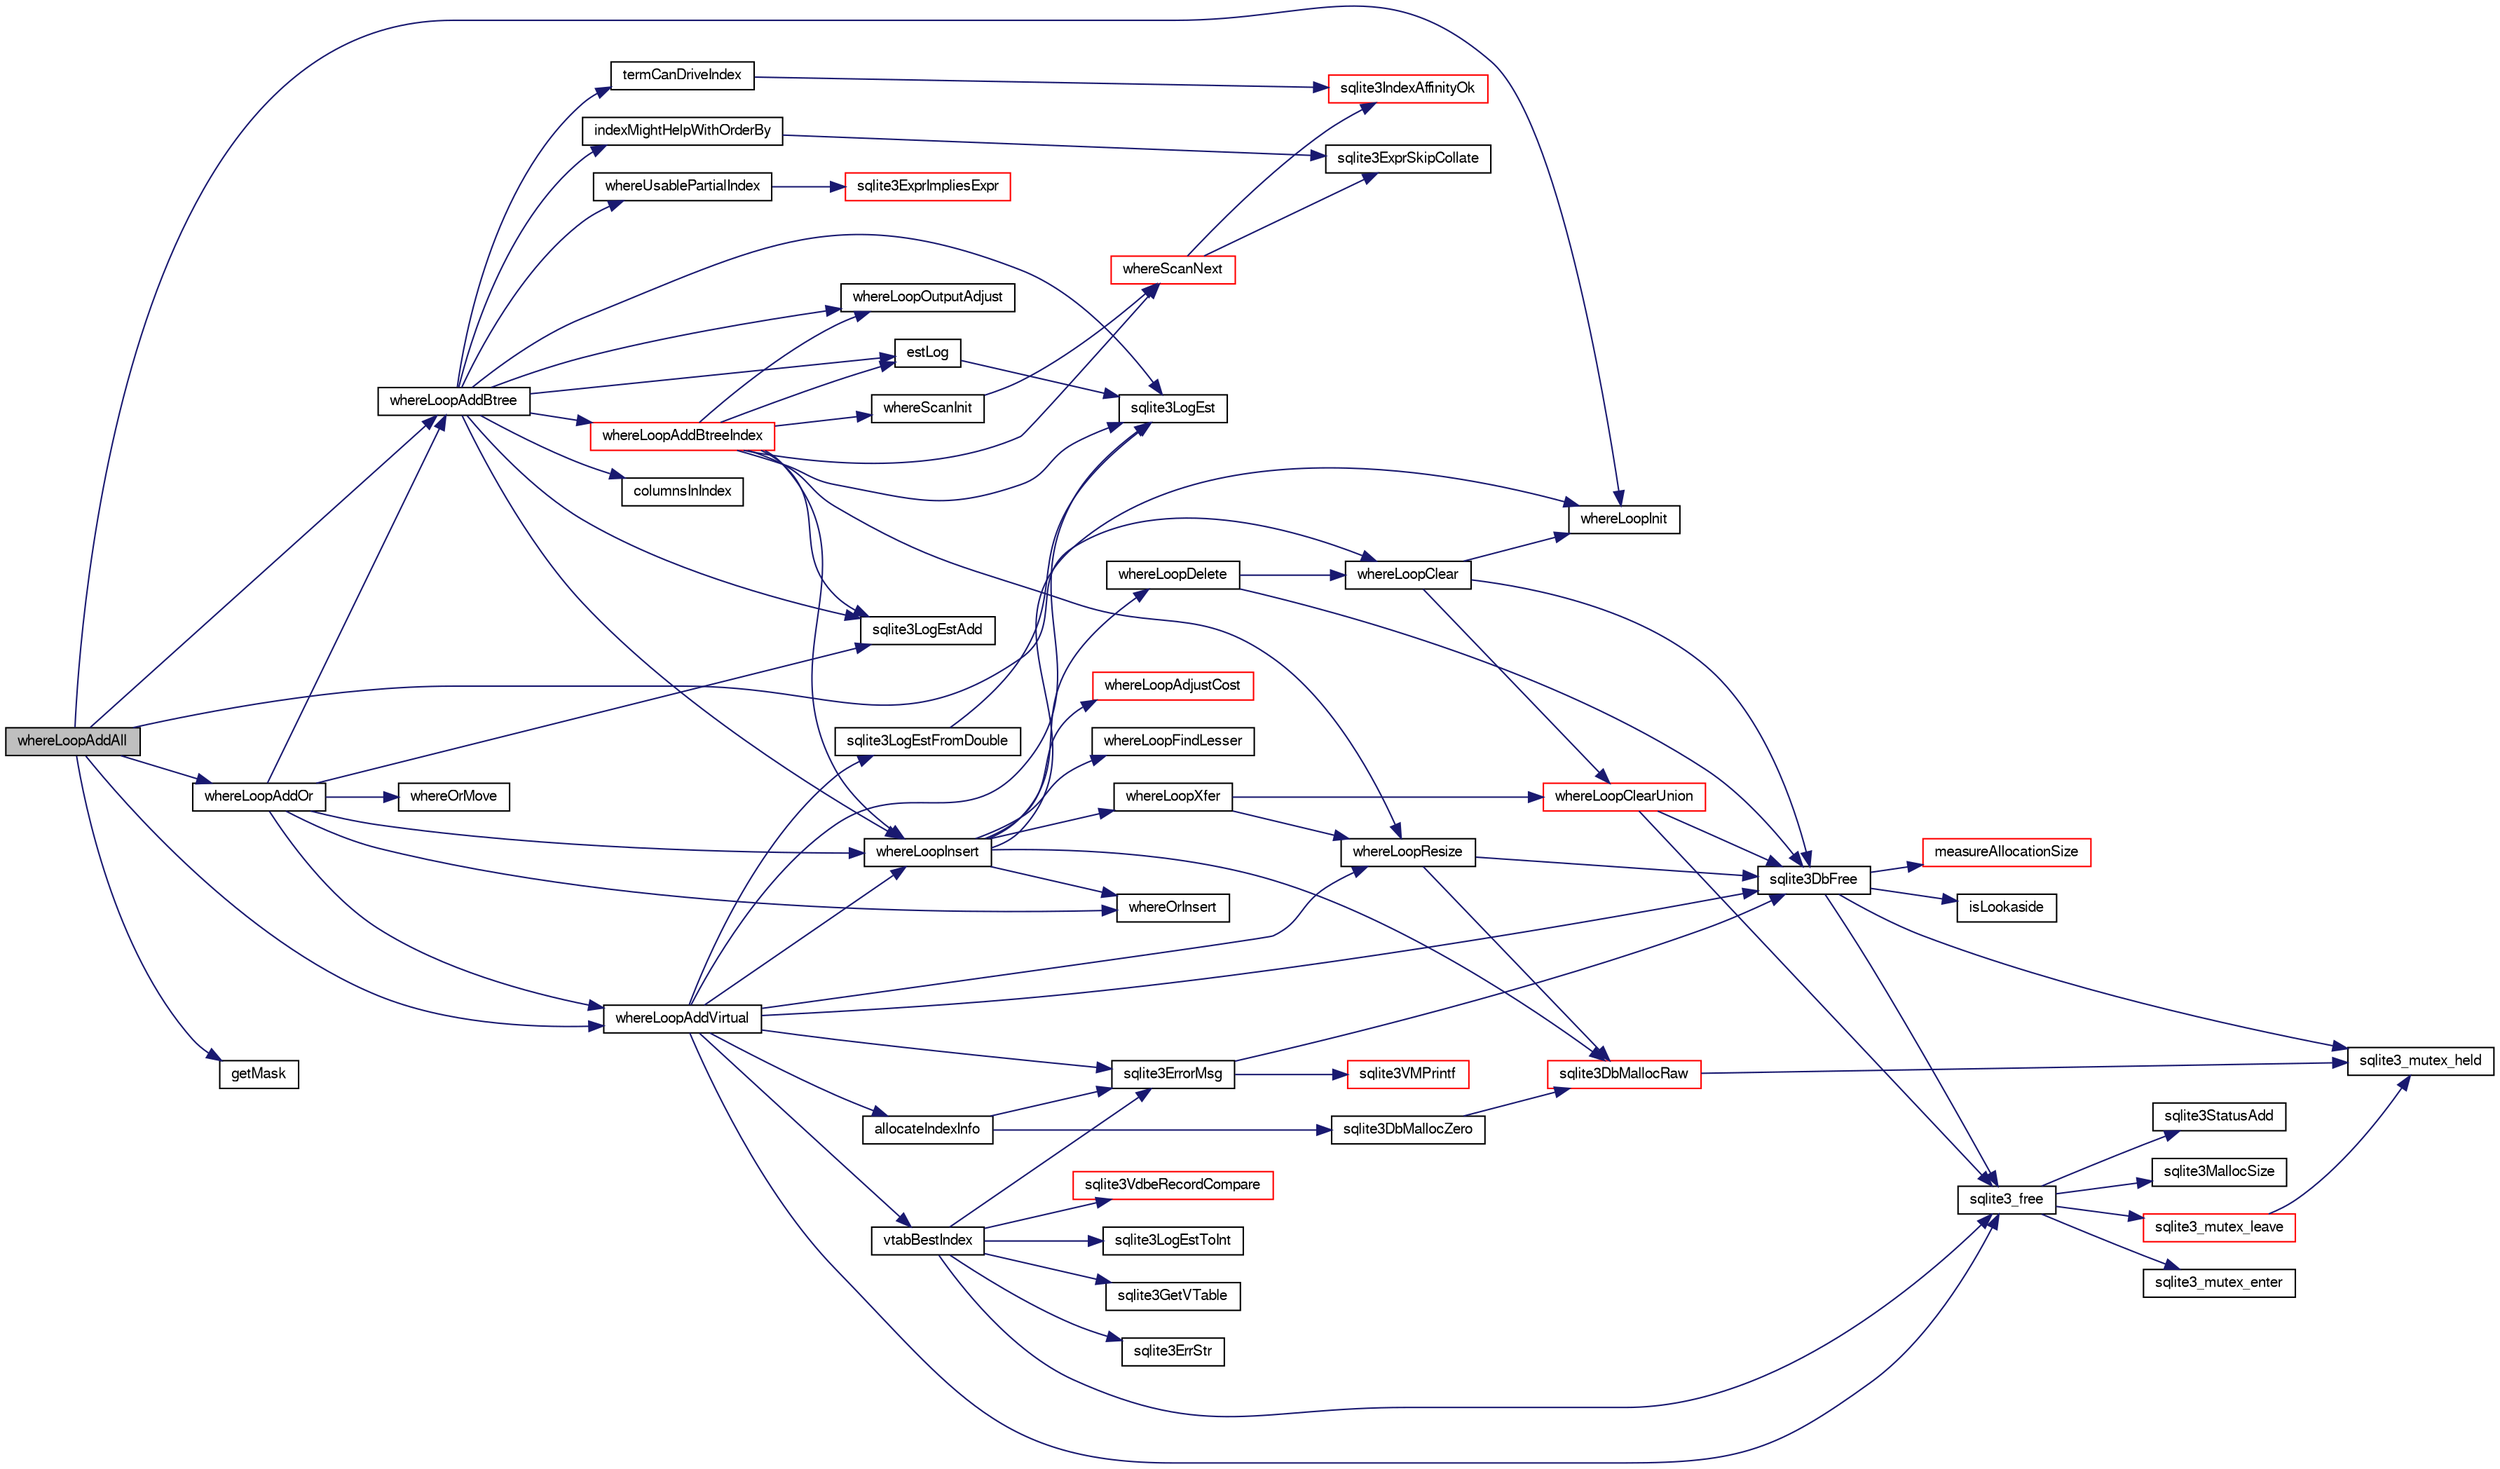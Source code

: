 digraph "whereLoopAddAll"
{
  edge [fontname="FreeSans",fontsize="10",labelfontname="FreeSans",labelfontsize="10"];
  node [fontname="FreeSans",fontsize="10",shape=record];
  rankdir="LR";
  Node912112 [label="whereLoopAddAll",height=0.2,width=0.4,color="black", fillcolor="grey75", style="filled", fontcolor="black"];
  Node912112 -> Node912113 [color="midnightblue",fontsize="10",style="solid",fontname="FreeSans"];
  Node912113 [label="whereLoopInit",height=0.2,width=0.4,color="black", fillcolor="white", style="filled",URL="$sqlite3_8c.html#acd7c83686cce72c994a75ee47502eb93"];
  Node912112 -> Node912114 [color="midnightblue",fontsize="10",style="solid",fontname="FreeSans"];
  Node912114 [label="getMask",height=0.2,width=0.4,color="black", fillcolor="white", style="filled",URL="$sqlite3_8c.html#aff9554a4790fc9c0b4f80378505c45dc"];
  Node912112 -> Node912115 [color="midnightblue",fontsize="10",style="solid",fontname="FreeSans"];
  Node912115 [label="whereLoopAddVirtual",height=0.2,width=0.4,color="black", fillcolor="white", style="filled",URL="$sqlite3_8c.html#a33925379c63da49cea2e66c7780a4873"];
  Node912115 -> Node912116 [color="midnightblue",fontsize="10",style="solid",fontname="FreeSans"];
  Node912116 [label="allocateIndexInfo",height=0.2,width=0.4,color="black", fillcolor="white", style="filled",URL="$sqlite3_8c.html#ab6dccf94b6f17ebf87e584dadffbcfb8"];
  Node912116 -> Node912117 [color="midnightblue",fontsize="10",style="solid",fontname="FreeSans"];
  Node912117 [label="sqlite3DbMallocZero",height=0.2,width=0.4,color="black", fillcolor="white", style="filled",URL="$sqlite3_8c.html#a49cfebac9d6067a03442c92af73f33e4"];
  Node912117 -> Node912118 [color="midnightblue",fontsize="10",style="solid",fontname="FreeSans"];
  Node912118 [label="sqlite3DbMallocRaw",height=0.2,width=0.4,color="red", fillcolor="white", style="filled",URL="$sqlite3_8c.html#abbe8be0cf7175e11ddc3e2218fad924e"];
  Node912118 -> Node912119 [color="midnightblue",fontsize="10",style="solid",fontname="FreeSans"];
  Node912119 [label="sqlite3_mutex_held",height=0.2,width=0.4,color="black", fillcolor="white", style="filled",URL="$sqlite3_8c.html#acf77da68932b6bc163c5e68547ecc3e7"];
  Node912116 -> Node912130 [color="midnightblue",fontsize="10",style="solid",fontname="FreeSans"];
  Node912130 [label="sqlite3ErrorMsg",height=0.2,width=0.4,color="black", fillcolor="white", style="filled",URL="$sqlite3_8c.html#aee2798e173651adae0f9c85469f3457d"];
  Node912130 -> Node912131 [color="midnightblue",fontsize="10",style="solid",fontname="FreeSans"];
  Node912131 [label="sqlite3VMPrintf",height=0.2,width=0.4,color="red", fillcolor="white", style="filled",URL="$sqlite3_8c.html#a05535d0982ef06fbc2ee8195ebbae689"];
  Node912130 -> Node912139 [color="midnightblue",fontsize="10",style="solid",fontname="FreeSans"];
  Node912139 [label="sqlite3DbFree",height=0.2,width=0.4,color="black", fillcolor="white", style="filled",URL="$sqlite3_8c.html#ac70ab821a6607b4a1b909582dc37a069"];
  Node912139 -> Node912119 [color="midnightblue",fontsize="10",style="solid",fontname="FreeSans"];
  Node912139 -> Node912140 [color="midnightblue",fontsize="10",style="solid",fontname="FreeSans"];
  Node912140 [label="measureAllocationSize",height=0.2,width=0.4,color="red", fillcolor="white", style="filled",URL="$sqlite3_8c.html#a45731e644a22fdb756e2b6337224217a"];
  Node912139 -> Node912142 [color="midnightblue",fontsize="10",style="solid",fontname="FreeSans"];
  Node912142 [label="isLookaside",height=0.2,width=0.4,color="black", fillcolor="white", style="filled",URL="$sqlite3_8c.html#a770fa05ff9717b75e16f4d968a77b897"];
  Node912139 -> Node912143 [color="midnightblue",fontsize="10",style="solid",fontname="FreeSans"];
  Node912143 [label="sqlite3_free",height=0.2,width=0.4,color="black", fillcolor="white", style="filled",URL="$sqlite3_8c.html#a6552349e36a8a691af5487999ab09519"];
  Node912143 -> Node912121 [color="midnightblue",fontsize="10",style="solid",fontname="FreeSans"];
  Node912121 [label="sqlite3_mutex_enter",height=0.2,width=0.4,color="black", fillcolor="white", style="filled",URL="$sqlite3_8c.html#a1c12cde690bd89f104de5cbad12a6bf5"];
  Node912143 -> Node912129 [color="midnightblue",fontsize="10",style="solid",fontname="FreeSans"];
  Node912129 [label="sqlite3StatusAdd",height=0.2,width=0.4,color="black", fillcolor="white", style="filled",URL="$sqlite3_8c.html#afa029f93586aeab4cc85360905dae9cd"];
  Node912143 -> Node912128 [color="midnightblue",fontsize="10",style="solid",fontname="FreeSans"];
  Node912128 [label="sqlite3MallocSize",height=0.2,width=0.4,color="black", fillcolor="white", style="filled",URL="$sqlite3_8c.html#acf5d2a5f35270bafb050bd2def576955"];
  Node912143 -> Node912126 [color="midnightblue",fontsize="10",style="solid",fontname="FreeSans"];
  Node912126 [label="sqlite3_mutex_leave",height=0.2,width=0.4,color="red", fillcolor="white", style="filled",URL="$sqlite3_8c.html#a5838d235601dbd3c1fa993555c6bcc93"];
  Node912126 -> Node912119 [color="midnightblue",fontsize="10",style="solid",fontname="FreeSans"];
  Node912115 -> Node912400 [color="midnightblue",fontsize="10",style="solid",fontname="FreeSans"];
  Node912400 [label="whereLoopResize",height=0.2,width=0.4,color="black", fillcolor="white", style="filled",URL="$sqlite3_8c.html#af05a1b474b9e7e6bfd0f6f486956b0cd"];
  Node912400 -> Node912118 [color="midnightblue",fontsize="10",style="solid",fontname="FreeSans"];
  Node912400 -> Node912139 [color="midnightblue",fontsize="10",style="solid",fontname="FreeSans"];
  Node912115 -> Node912139 [color="midnightblue",fontsize="10",style="solid",fontname="FreeSans"];
  Node912115 -> Node912143 [color="midnightblue",fontsize="10",style="solid",fontname="FreeSans"];
  Node912115 -> Node912401 [color="midnightblue",fontsize="10",style="solid",fontname="FreeSans"];
  Node912401 [label="vtabBestIndex",height=0.2,width=0.4,color="black", fillcolor="white", style="filled",URL="$sqlite3_8c.html#a7c9e7ebb514ed9b71c217bf567decf82"];
  Node912401 -> Node912402 [color="midnightblue",fontsize="10",style="solid",fontname="FreeSans"];
  Node912402 [label="sqlite3GetVTable",height=0.2,width=0.4,color="black", fillcolor="white", style="filled",URL="$sqlite3_8c.html#a85465ef27057193295e321f0caf488ed"];
  Node912401 -> Node912130 [color="midnightblue",fontsize="10",style="solid",fontname="FreeSans"];
  Node912401 -> Node912403 [color="midnightblue",fontsize="10",style="solid",fontname="FreeSans"];
  Node912403 [label="sqlite3ErrStr",height=0.2,width=0.4,color="black", fillcolor="white", style="filled",URL="$sqlite3_8c.html#ab289afae24fa83e42f3d78b3b7e91793"];
  Node912401 -> Node912143 [color="midnightblue",fontsize="10",style="solid",fontname="FreeSans"];
  Node912401 -> Node912404 [color="midnightblue",fontsize="10",style="solid",fontname="FreeSans"];
  Node912404 [label="sqlite3VdbeRecordCompare",height=0.2,width=0.4,color="red", fillcolor="white", style="filled",URL="$sqlite3_8c.html#a58c98706c7f8dd49c401c05bfe4932da"];
  Node912401 -> Node912411 [color="midnightblue",fontsize="10",style="solid",fontname="FreeSans"];
  Node912411 [label="sqlite3LogEstToInt",height=0.2,width=0.4,color="black", fillcolor="white", style="filled",URL="$sqlite3_8c.html#ab051bdd362eec97ae96904bc81ab439e"];
  Node912115 -> Node912130 [color="midnightblue",fontsize="10",style="solid",fontname="FreeSans"];
  Node912115 -> Node912412 [color="midnightblue",fontsize="10",style="solid",fontname="FreeSans"];
  Node912412 [label="sqlite3LogEstFromDouble",height=0.2,width=0.4,color="black", fillcolor="white", style="filled",URL="$sqlite3_8c.html#a70eef2678703f3afb27dfe4c8e803466"];
  Node912412 -> Node912413 [color="midnightblue",fontsize="10",style="solid",fontname="FreeSans"];
  Node912413 [label="sqlite3LogEst",height=0.2,width=0.4,color="black", fillcolor="white", style="filled",URL="$sqlite3_8c.html#a14c7d015bfd3d4a869739b9e6139c84f"];
  Node912115 -> Node912413 [color="midnightblue",fontsize="10",style="solid",fontname="FreeSans"];
  Node912115 -> Node912414 [color="midnightblue",fontsize="10",style="solid",fontname="FreeSans"];
  Node912414 [label="whereLoopInsert",height=0.2,width=0.4,color="black", fillcolor="white", style="filled",URL="$sqlite3_8c.html#ada13bf44312e72e96852fb296905cd51"];
  Node912414 -> Node912415 [color="midnightblue",fontsize="10",style="solid",fontname="FreeSans"];
  Node912415 [label="whereOrInsert",height=0.2,width=0.4,color="black", fillcolor="white", style="filled",URL="$sqlite3_8c.html#a398e7b66fb9431c794f232d35bcba68e"];
  Node912414 -> Node912416 [color="midnightblue",fontsize="10",style="solid",fontname="FreeSans"];
  Node912416 [label="whereLoopAdjustCost",height=0.2,width=0.4,color="red", fillcolor="white", style="filled",URL="$sqlite3_8c.html#ae68abe85019c26b4953cf350270266be"];
  Node912414 -> Node912418 [color="midnightblue",fontsize="10",style="solid",fontname="FreeSans"];
  Node912418 [label="whereLoopFindLesser",height=0.2,width=0.4,color="black", fillcolor="white", style="filled",URL="$sqlite3_8c.html#af225dc9acefb5a4a7fc8bce315183976"];
  Node912414 -> Node912118 [color="midnightblue",fontsize="10",style="solid",fontname="FreeSans"];
  Node912414 -> Node912113 [color="midnightblue",fontsize="10",style="solid",fontname="FreeSans"];
  Node912414 -> Node912419 [color="midnightblue",fontsize="10",style="solid",fontname="FreeSans"];
  Node912419 [label="whereLoopDelete",height=0.2,width=0.4,color="black", fillcolor="white", style="filled",URL="$sqlite3_8c.html#a2098de3b5449a8465f65a0943c05b7bc"];
  Node912419 -> Node912420 [color="midnightblue",fontsize="10",style="solid",fontname="FreeSans"];
  Node912420 [label="whereLoopClear",height=0.2,width=0.4,color="black", fillcolor="white", style="filled",URL="$sqlite3_8c.html#ae12a592b0cf0b127cca2ead1746eb816"];
  Node912420 -> Node912139 [color="midnightblue",fontsize="10",style="solid",fontname="FreeSans"];
  Node912420 -> Node912421 [color="midnightblue",fontsize="10",style="solid",fontname="FreeSans"];
  Node912421 [label="whereLoopClearUnion",height=0.2,width=0.4,color="red", fillcolor="white", style="filled",URL="$sqlite3_8c.html#a13df9c7fcbdf15a648efd33311ed7c16"];
  Node912421 -> Node912143 [color="midnightblue",fontsize="10",style="solid",fontname="FreeSans"];
  Node912421 -> Node912139 [color="midnightblue",fontsize="10",style="solid",fontname="FreeSans"];
  Node912420 -> Node912113 [color="midnightblue",fontsize="10",style="solid",fontname="FreeSans"];
  Node912419 -> Node912139 [color="midnightblue",fontsize="10",style="solid",fontname="FreeSans"];
  Node912414 -> Node912423 [color="midnightblue",fontsize="10",style="solid",fontname="FreeSans"];
  Node912423 [label="whereLoopXfer",height=0.2,width=0.4,color="black", fillcolor="white", style="filled",URL="$sqlite3_8c.html#af37655e2277d89a38c9abde52557279c"];
  Node912423 -> Node912421 [color="midnightblue",fontsize="10",style="solid",fontname="FreeSans"];
  Node912423 -> Node912400 [color="midnightblue",fontsize="10",style="solid",fontname="FreeSans"];
  Node912112 -> Node912424 [color="midnightblue",fontsize="10",style="solid",fontname="FreeSans"];
  Node912424 [label="whereLoopAddBtree",height=0.2,width=0.4,color="black", fillcolor="white", style="filled",URL="$sqlite3_8c.html#aefe415538d2f9e200227977d2edaab3b"];
  Node912424 -> Node912425 [color="midnightblue",fontsize="10",style="solid",fontname="FreeSans"];
  Node912425 [label="estLog",height=0.2,width=0.4,color="black", fillcolor="white", style="filled",URL="$sqlite3_8c.html#ac4420ab2b01a2e2efe5d4ac054868246"];
  Node912425 -> Node912413 [color="midnightblue",fontsize="10",style="solid",fontname="FreeSans"];
  Node912424 -> Node912426 [color="midnightblue",fontsize="10",style="solid",fontname="FreeSans"];
  Node912426 [label="termCanDriveIndex",height=0.2,width=0.4,color="black", fillcolor="white", style="filled",URL="$sqlite3_8c.html#a79946a4dbe21d8d71465f16e89d7dd1c"];
  Node912426 -> Node912427 [color="midnightblue",fontsize="10",style="solid",fontname="FreeSans"];
  Node912427 [label="sqlite3IndexAffinityOk",height=0.2,width=0.4,color="red", fillcolor="white", style="filled",URL="$sqlite3_8c.html#a9d43a9db81f31f7473f7ca11fd823900"];
  Node912424 -> Node912413 [color="midnightblue",fontsize="10",style="solid",fontname="FreeSans"];
  Node912424 -> Node912435 [color="midnightblue",fontsize="10",style="solid",fontname="FreeSans"];
  Node912435 [label="sqlite3LogEstAdd",height=0.2,width=0.4,color="black", fillcolor="white", style="filled",URL="$sqlite3_8c.html#a8806f75e39b604ff8b356eb37c3bc59a"];
  Node912424 -> Node912414 [color="midnightblue",fontsize="10",style="solid",fontname="FreeSans"];
  Node912424 -> Node912436 [color="midnightblue",fontsize="10",style="solid",fontname="FreeSans"];
  Node912436 [label="whereUsablePartialIndex",height=0.2,width=0.4,color="black", fillcolor="white", style="filled",URL="$sqlite3_8c.html#a7358f169d84f50fe6c1e900fccd26233"];
  Node912436 -> Node912437 [color="midnightblue",fontsize="10",style="solid",fontname="FreeSans"];
  Node912437 [label="sqlite3ExprImpliesExpr",height=0.2,width=0.4,color="red", fillcolor="white", style="filled",URL="$sqlite3_8c.html#a9b79d679ebefcf1e7c638c0ccdae84bb"];
  Node912424 -> Node912440 [color="midnightblue",fontsize="10",style="solid",fontname="FreeSans"];
  Node912440 [label="indexMightHelpWithOrderBy",height=0.2,width=0.4,color="black", fillcolor="white", style="filled",URL="$sqlite3_8c.html#a6a1a24ec73c0aa4512dca45b4b2464ed"];
  Node912440 -> Node912430 [color="midnightblue",fontsize="10",style="solid",fontname="FreeSans"];
  Node912430 [label="sqlite3ExprSkipCollate",height=0.2,width=0.4,color="black", fillcolor="white", style="filled",URL="$sqlite3_8c.html#a91b59896d4e3534de7c33940dca8537c"];
  Node912424 -> Node912441 [color="midnightblue",fontsize="10",style="solid",fontname="FreeSans"];
  Node912441 [label="whereLoopOutputAdjust",height=0.2,width=0.4,color="black", fillcolor="white", style="filled",URL="$sqlite3_8c.html#aec29cf789cf4e316095ac26c9d4b98a7"];
  Node912424 -> Node912442 [color="midnightblue",fontsize="10",style="solid",fontname="FreeSans"];
  Node912442 [label="columnsInIndex",height=0.2,width=0.4,color="black", fillcolor="white", style="filled",URL="$sqlite3_8c.html#a4bf95961e7be0c2d033dbdbb170546a1"];
  Node912424 -> Node912443 [color="midnightblue",fontsize="10",style="solid",fontname="FreeSans"];
  Node912443 [label="whereLoopAddBtreeIndex",height=0.2,width=0.4,color="red", fillcolor="white", style="filled",URL="$sqlite3_8c.html#abde05643b060182010b7eb8098125a05"];
  Node912443 -> Node912444 [color="midnightblue",fontsize="10",style="solid",fontname="FreeSans"];
  Node912444 [label="whereScanInit",height=0.2,width=0.4,color="black", fillcolor="white", style="filled",URL="$sqlite3_8c.html#ab7a6bce9b1760a3db93cca329216e5c9"];
  Node912444 -> Node912445 [color="midnightblue",fontsize="10",style="solid",fontname="FreeSans"];
  Node912445 [label="whereScanNext",height=0.2,width=0.4,color="red", fillcolor="white", style="filled",URL="$sqlite3_8c.html#a9e9c2943f8e78b0d225912d165bdaee2"];
  Node912445 -> Node912430 [color="midnightblue",fontsize="10",style="solid",fontname="FreeSans"];
  Node912445 -> Node912427 [color="midnightblue",fontsize="10",style="solid",fontname="FreeSans"];
  Node912443 -> Node912425 [color="midnightblue",fontsize="10",style="solid",fontname="FreeSans"];
  Node912443 -> Node912413 [color="midnightblue",fontsize="10",style="solid",fontname="FreeSans"];
  Node912443 -> Node912400 [color="midnightblue",fontsize="10",style="solid",fontname="FreeSans"];
  Node912443 -> Node912445 [color="midnightblue",fontsize="10",style="solid",fontname="FreeSans"];
  Node912443 -> Node912435 [color="midnightblue",fontsize="10",style="solid",fontname="FreeSans"];
  Node912443 -> Node912441 [color="midnightblue",fontsize="10",style="solid",fontname="FreeSans"];
  Node912443 -> Node912414 [color="midnightblue",fontsize="10",style="solid",fontname="FreeSans"];
  Node912112 -> Node912469 [color="midnightblue",fontsize="10",style="solid",fontname="FreeSans"];
  Node912469 [label="whereLoopAddOr",height=0.2,width=0.4,color="black", fillcolor="white", style="filled",URL="$sqlite3_8c.html#a97235f1da77b1e3f85d7132c9229234c"];
  Node912469 -> Node912115 [color="midnightblue",fontsize="10",style="solid",fontname="FreeSans"];
  Node912469 -> Node912424 [color="midnightblue",fontsize="10",style="solid",fontname="FreeSans"];
  Node912469 -> Node912470 [color="midnightblue",fontsize="10",style="solid",fontname="FreeSans"];
  Node912470 [label="whereOrMove",height=0.2,width=0.4,color="black", fillcolor="white", style="filled",URL="$sqlite3_8c.html#a1d1d1fe9c117f565571444f421f58e34"];
  Node912469 -> Node912415 [color="midnightblue",fontsize="10",style="solid",fontname="FreeSans"];
  Node912469 -> Node912435 [color="midnightblue",fontsize="10",style="solid",fontname="FreeSans"];
  Node912469 -> Node912414 [color="midnightblue",fontsize="10",style="solid",fontname="FreeSans"];
  Node912112 -> Node912420 [color="midnightblue",fontsize="10",style="solid",fontname="FreeSans"];
}
